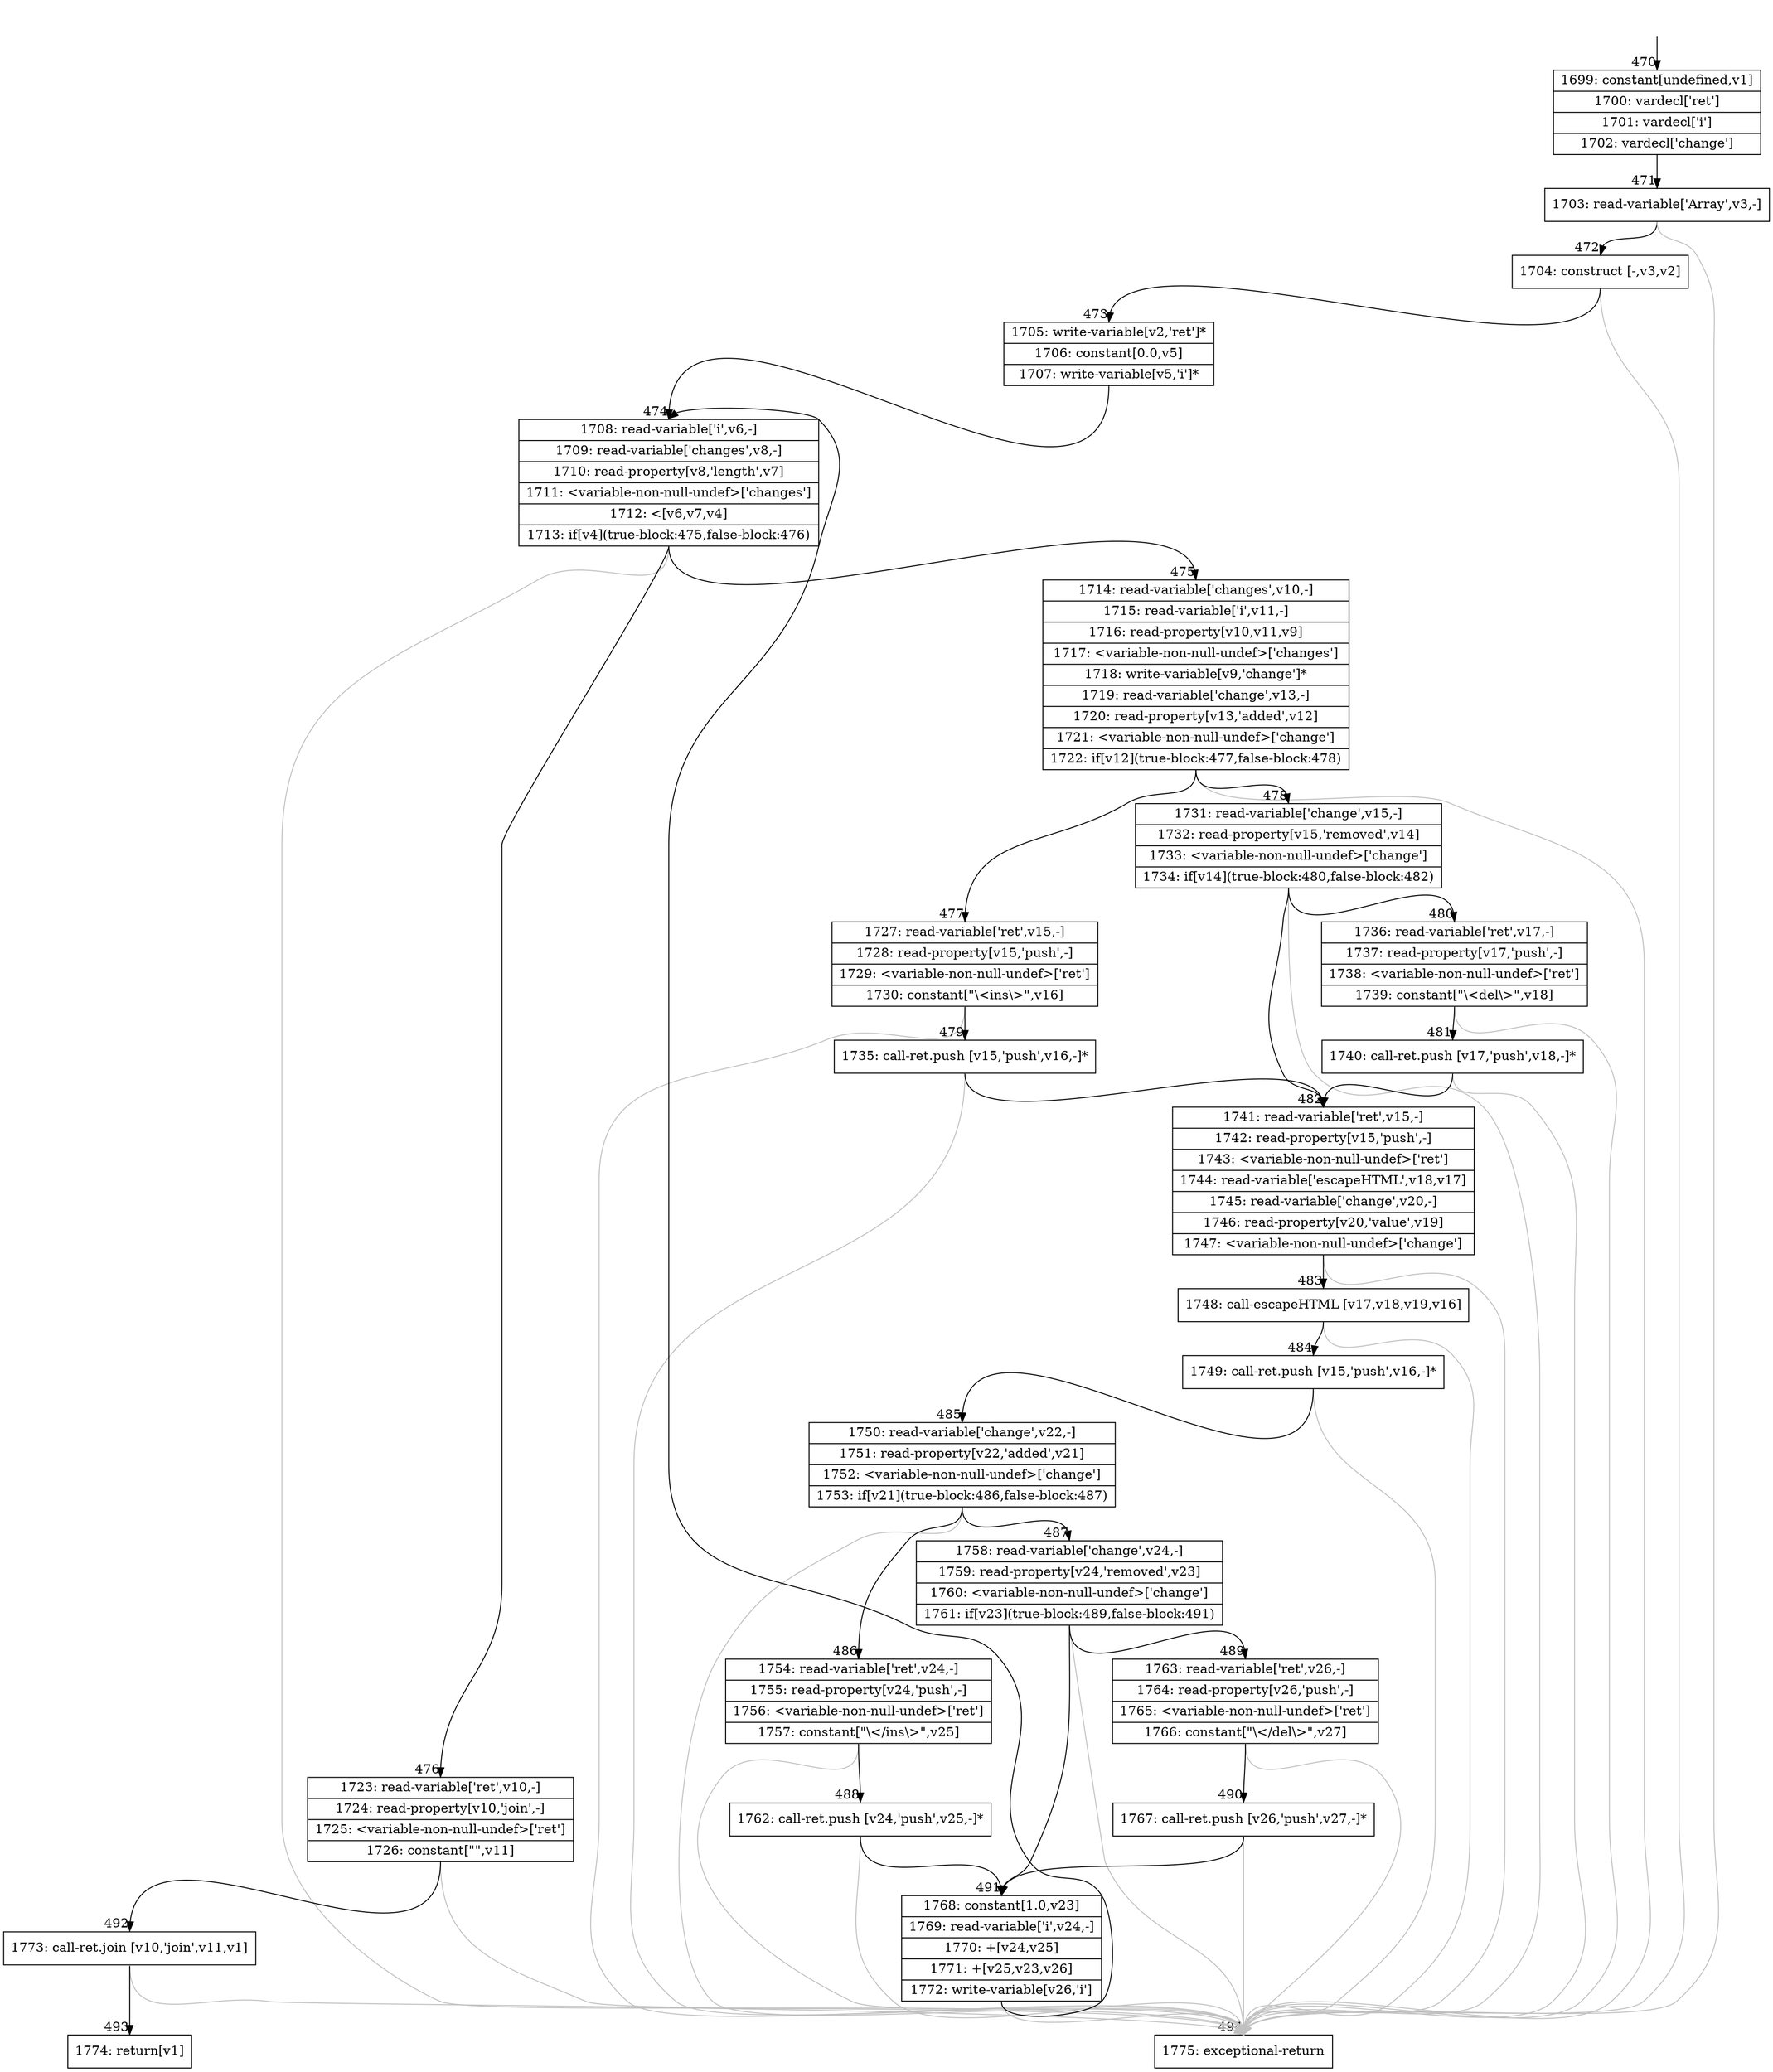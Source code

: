 digraph {
rankdir="TD"
BB_entry36[shape=none,label=""];
BB_entry36 -> BB470 [tailport=s, headport=n, headlabel="    470"]
BB470 [shape=record label="{1699: constant[undefined,v1]|1700: vardecl['ret']|1701: vardecl['i']|1702: vardecl['change']}" ] 
BB470 -> BB471 [tailport=s, headport=n, headlabel="      471"]
BB471 [shape=record label="{1703: read-variable['Array',v3,-]}" ] 
BB471 -> BB472 [tailport=s, headport=n, headlabel="      472"]
BB471 -> BB494 [tailport=s, headport=n, color=gray, headlabel="      494"]
BB472 [shape=record label="{1704: construct [-,v3,v2]}" ] 
BB472 -> BB473 [tailport=s, headport=n, headlabel="      473"]
BB472 -> BB494 [tailport=s, headport=n, color=gray]
BB473 [shape=record label="{1705: write-variable[v2,'ret']*|1706: constant[0.0,v5]|1707: write-variable[v5,'i']*}" ] 
BB473 -> BB474 [tailport=s, headport=n, headlabel="      474"]
BB474 [shape=record label="{1708: read-variable['i',v6,-]|1709: read-variable['changes',v8,-]|1710: read-property[v8,'length',v7]|1711: \<variable-non-null-undef\>['changes']|1712: \<[v6,v7,v4]|1713: if[v4](true-block:475,false-block:476)}" ] 
BB474 -> BB475 [tailport=s, headport=n, headlabel="      475"]
BB474 -> BB476 [tailport=s, headport=n, headlabel="      476"]
BB474 -> BB494 [tailport=s, headport=n, color=gray]
BB475 [shape=record label="{1714: read-variable['changes',v10,-]|1715: read-variable['i',v11,-]|1716: read-property[v10,v11,v9]|1717: \<variable-non-null-undef\>['changes']|1718: write-variable[v9,'change']*|1719: read-variable['change',v13,-]|1720: read-property[v13,'added',v12]|1721: \<variable-non-null-undef\>['change']|1722: if[v12](true-block:477,false-block:478)}" ] 
BB475 -> BB477 [tailport=s, headport=n, headlabel="      477"]
BB475 -> BB478 [tailport=s, headport=n, headlabel="      478"]
BB475 -> BB494 [tailport=s, headport=n, color=gray]
BB476 [shape=record label="{1723: read-variable['ret',v10,-]|1724: read-property[v10,'join',-]|1725: \<variable-non-null-undef\>['ret']|1726: constant[\"\",v11]}" ] 
BB476 -> BB492 [tailport=s, headport=n, headlabel="      492"]
BB476 -> BB494 [tailport=s, headport=n, color=gray]
BB477 [shape=record label="{1727: read-variable['ret',v15,-]|1728: read-property[v15,'push',-]|1729: \<variable-non-null-undef\>['ret']|1730: constant[\"\\\<ins\\\>\",v16]}" ] 
BB477 -> BB479 [tailport=s, headport=n, headlabel="      479"]
BB477 -> BB494 [tailport=s, headport=n, color=gray]
BB478 [shape=record label="{1731: read-variable['change',v15,-]|1732: read-property[v15,'removed',v14]|1733: \<variable-non-null-undef\>['change']|1734: if[v14](true-block:480,false-block:482)}" ] 
BB478 -> BB480 [tailport=s, headport=n, headlabel="      480"]
BB478 -> BB482 [tailport=s, headport=n, headlabel="      482"]
BB478 -> BB494 [tailport=s, headport=n, color=gray]
BB479 [shape=record label="{1735: call-ret.push [v15,'push',v16,-]*}" ] 
BB479 -> BB482 [tailport=s, headport=n]
BB479 -> BB494 [tailport=s, headport=n, color=gray]
BB480 [shape=record label="{1736: read-variable['ret',v17,-]|1737: read-property[v17,'push',-]|1738: \<variable-non-null-undef\>['ret']|1739: constant[\"\\\<del\\\>\",v18]}" ] 
BB480 -> BB481 [tailport=s, headport=n, headlabel="      481"]
BB480 -> BB494 [tailport=s, headport=n, color=gray]
BB481 [shape=record label="{1740: call-ret.push [v17,'push',v18,-]*}" ] 
BB481 -> BB482 [tailport=s, headport=n]
BB481 -> BB494 [tailport=s, headport=n, color=gray]
BB482 [shape=record label="{1741: read-variable['ret',v15,-]|1742: read-property[v15,'push',-]|1743: \<variable-non-null-undef\>['ret']|1744: read-variable['escapeHTML',v18,v17]|1745: read-variable['change',v20,-]|1746: read-property[v20,'value',v19]|1747: \<variable-non-null-undef\>['change']}" ] 
BB482 -> BB483 [tailport=s, headport=n, headlabel="      483"]
BB482 -> BB494 [tailport=s, headport=n, color=gray]
BB483 [shape=record label="{1748: call-escapeHTML [v17,v18,v19,v16]}" ] 
BB483 -> BB484 [tailport=s, headport=n, headlabel="      484"]
BB483 -> BB494 [tailport=s, headport=n, color=gray]
BB484 [shape=record label="{1749: call-ret.push [v15,'push',v16,-]*}" ] 
BB484 -> BB485 [tailport=s, headport=n, headlabel="      485"]
BB484 -> BB494 [tailport=s, headport=n, color=gray]
BB485 [shape=record label="{1750: read-variable['change',v22,-]|1751: read-property[v22,'added',v21]|1752: \<variable-non-null-undef\>['change']|1753: if[v21](true-block:486,false-block:487)}" ] 
BB485 -> BB486 [tailport=s, headport=n, headlabel="      486"]
BB485 -> BB487 [tailport=s, headport=n, headlabel="      487"]
BB485 -> BB494 [tailport=s, headport=n, color=gray]
BB486 [shape=record label="{1754: read-variable['ret',v24,-]|1755: read-property[v24,'push',-]|1756: \<variable-non-null-undef\>['ret']|1757: constant[\"\\\</ins\\\>\",v25]}" ] 
BB486 -> BB488 [tailport=s, headport=n, headlabel="      488"]
BB486 -> BB494 [tailport=s, headport=n, color=gray]
BB487 [shape=record label="{1758: read-variable['change',v24,-]|1759: read-property[v24,'removed',v23]|1760: \<variable-non-null-undef\>['change']|1761: if[v23](true-block:489,false-block:491)}" ] 
BB487 -> BB489 [tailport=s, headport=n, headlabel="      489"]
BB487 -> BB491 [tailport=s, headport=n, headlabel="      491"]
BB487 -> BB494 [tailport=s, headport=n, color=gray]
BB488 [shape=record label="{1762: call-ret.push [v24,'push',v25,-]*}" ] 
BB488 -> BB491 [tailport=s, headport=n]
BB488 -> BB494 [tailport=s, headport=n, color=gray]
BB489 [shape=record label="{1763: read-variable['ret',v26,-]|1764: read-property[v26,'push',-]|1765: \<variable-non-null-undef\>['ret']|1766: constant[\"\\\</del\\\>\",v27]}" ] 
BB489 -> BB490 [tailport=s, headport=n, headlabel="      490"]
BB489 -> BB494 [tailport=s, headport=n, color=gray]
BB490 [shape=record label="{1767: call-ret.push [v26,'push',v27,-]*}" ] 
BB490 -> BB491 [tailport=s, headport=n]
BB490 -> BB494 [tailport=s, headport=n, color=gray]
BB491 [shape=record label="{1768: constant[1.0,v23]|1769: read-variable['i',v24,-]|1770: +[v24,v25]|1771: +[v25,v23,v26]|1772: write-variable[v26,'i']}" ] 
BB491 -> BB474 [tailport=s, headport=n]
BB491 -> BB494 [tailport=s, headport=n, color=gray]
BB492 [shape=record label="{1773: call-ret.join [v10,'join',v11,v1]}" ] 
BB492 -> BB493 [tailport=s, headport=n, headlabel="      493"]
BB492 -> BB494 [tailport=s, headport=n, color=gray]
BB493 [shape=record label="{1774: return[v1]}" ] 
BB494 [shape=record label="{1775: exceptional-return}" ] 
//#$~ 410
}
